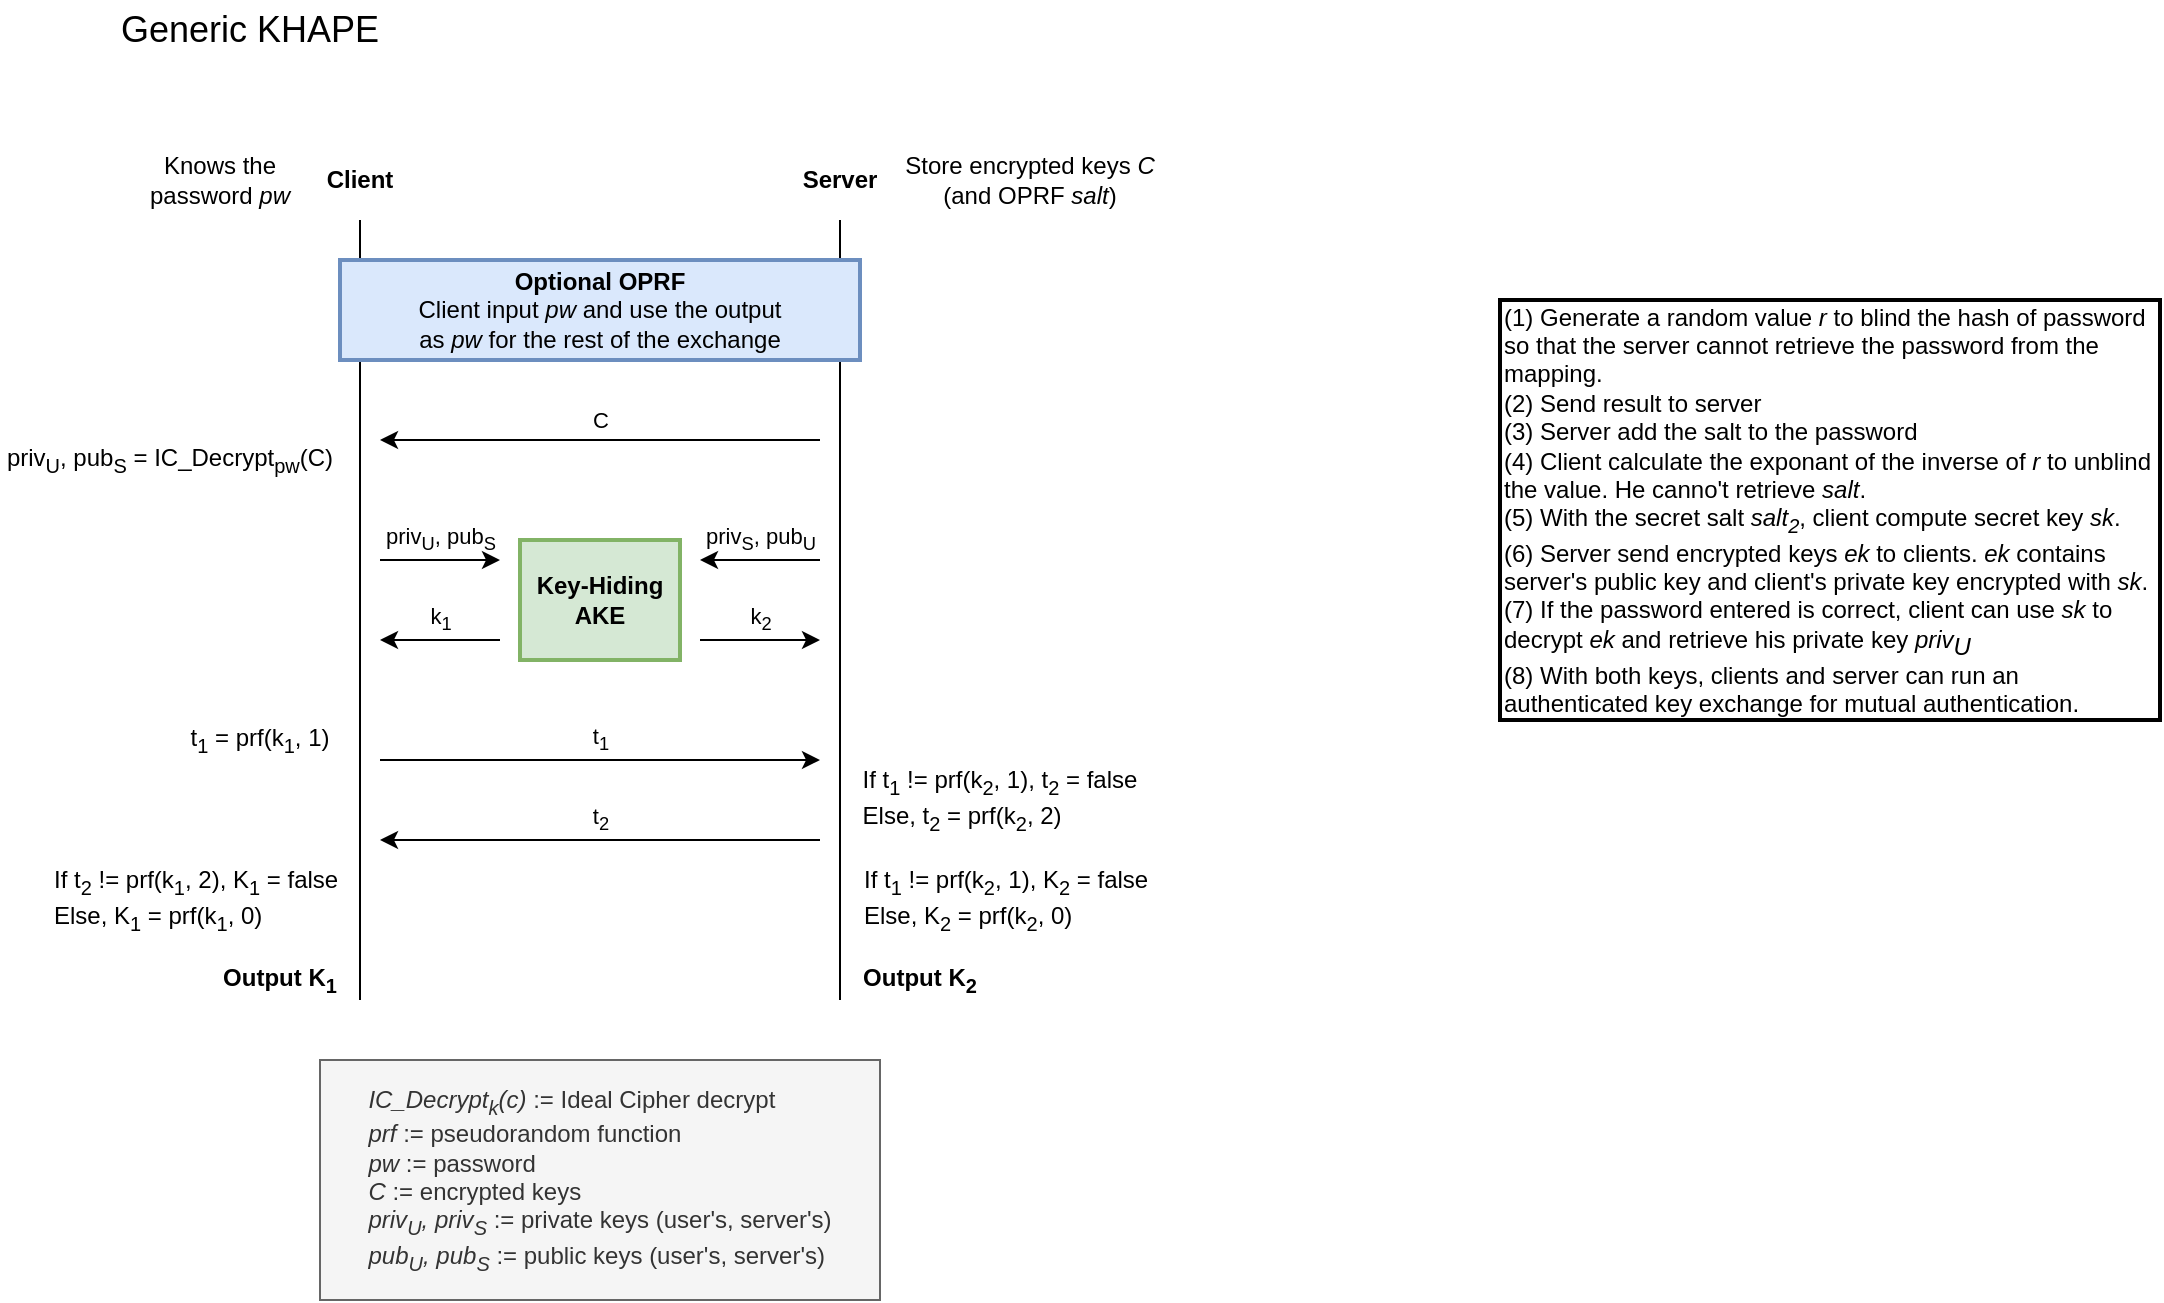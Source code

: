 <mxfile version="15.4.3" type="device"><diagram id="GMQf7CDMYMh30AXiEknU" name="Page-1"><mxGraphModel dx="813" dy="393" grid="1" gridSize="10" guides="1" tooltips="1" connect="1" arrows="1" fold="1" page="1" pageScale="1" pageWidth="827" pageHeight="1169" math="0" shadow="0"><root><mxCell id="0"/><mxCell id="1" parent="0"/><mxCell id="xmXwYealYvwKg53jB7kl-2" value="&lt;b&gt;Client&lt;/b&gt;" style="text;html=1;strokeColor=none;fillColor=none;align=center;verticalAlign=middle;whiteSpace=wrap;rounded=0;" parent="1" vertex="1"><mxGeometry x="210" y="210" width="60" height="20" as="geometry"/></mxCell><mxCell id="xmXwYealYvwKg53jB7kl-3" value="&lt;b&gt;Server&lt;/b&gt;" style="text;html=1;strokeColor=none;fillColor=none;align=center;verticalAlign=middle;whiteSpace=wrap;rounded=0;" parent="1" vertex="1"><mxGeometry x="450" y="210" width="60" height="20" as="geometry"/></mxCell><mxCell id="xmXwYealYvwKg53jB7kl-6" value="" style="endArrow=none;html=1;" parent="1" edge="1"><mxGeometry width="50" height="50" relative="1" as="geometry"><mxPoint x="240" y="630" as="sourcePoint"/><mxPoint x="240" y="240" as="targetPoint"/></mxGeometry></mxCell><mxCell id="xmXwYealYvwKg53jB7kl-10" value="C" style="endArrow=classic;html=1;labelBackgroundColor=none;" parent="1" edge="1"><mxGeometry y="-10" width="50" height="50" relative="1" as="geometry"><mxPoint x="470" y="350" as="sourcePoint"/><mxPoint x="250" y="350" as="targetPoint"/><mxPoint as="offset"/></mxGeometry></mxCell><mxCell id="xmXwYealYvwKg53jB7kl-11" value="" style="endArrow=none;html=1;" parent="1" edge="1"><mxGeometry width="50" height="50" relative="1" as="geometry"><mxPoint x="480" y="630" as="sourcePoint"/><mxPoint x="480" y="240" as="targetPoint"/></mxGeometry></mxCell><mxCell id="xmXwYealYvwKg53jB7kl-15" value="&lt;span style=&quot;font-family: helvetica; font-size: 12px; font-style: normal; font-weight: 400; letter-spacing: normal; text-align: center; text-indent: 0px; text-transform: none; word-spacing: 0px; display: inline; float: none;&quot;&gt;Store &lt;/span&gt;&lt;span style=&quot;font-family: helvetica; font-size: 12px; font-style: normal; font-weight: 400; letter-spacing: normal; text-align: center; text-indent: 0px; text-transform: none; word-spacing: 0px; display: inline; float: none;&quot;&gt;encrypted keys &lt;/span&gt;&lt;span style=&quot;font-family: helvetica; font-size: 12px; font-weight: 400; letter-spacing: normal; text-align: center; text-indent: 0px; text-transform: none; word-spacing: 0px; display: inline; float: none;&quot;&gt;&lt;i&gt;C &lt;/i&gt;(and OPRF &lt;i&gt;salt&lt;/i&gt;)&lt;/span&gt;" style="text;html=1;strokeColor=none;fillColor=none;align=center;verticalAlign=middle;whiteSpace=wrap;rounded=0;fontColor=#000000;labelBackgroundColor=none;" parent="1" vertex="1"><mxGeometry x="510" y="200" width="130" height="40" as="geometry"/></mxCell><mxCell id="xmXwYealYvwKg53jB7kl-16" value="Knows the password &lt;i&gt;pw&lt;/i&gt;" style="text;html=1;strokeColor=none;fillColor=none;align=center;verticalAlign=middle;whiteSpace=wrap;rounded=0;fontColor=#000000;" parent="1" vertex="1"><mxGeometry x="130" y="200" width="80" height="40" as="geometry"/></mxCell><mxCell id="xmXwYealYvwKg53jB7kl-21" value="&lt;b&gt;Key-Hiding AKE&lt;br&gt;&lt;/b&gt;" style="rounded=0;whiteSpace=wrap;html=1;fillColor=#d5e8d4;strokeColor=#82b366;strokeWidth=2;" parent="1" vertex="1"><mxGeometry x="320" y="400" width="80" height="60" as="geometry"/></mxCell><mxCell id="xmXwYealYvwKg53jB7kl-26" value="&lt;div style=&quot;text-align: left&quot;&gt;&lt;font style=&quot;font-size: 12px&quot;&gt;&lt;i&gt;IC_Decrypt&lt;sub&gt;k&lt;/sub&gt;(c)&lt;/i&gt; := Ideal Cipher decrypt&lt;/font&gt;&lt;/div&gt;&lt;div style=&quot;text-align: left&quot;&gt;&lt;i&gt;prf&lt;/i&gt;&amp;nbsp;:= pseudorandom function&lt;/div&gt;&lt;div style=&quot;text-align: left&quot;&gt;&lt;i&gt;pw&lt;/i&gt;&amp;nbsp;:= password&lt;/div&gt;&lt;div style=&quot;text-align: left&quot;&gt;&lt;font style=&quot;font-size: 12px&quot;&gt;&lt;i&gt;C&lt;/i&gt; := encrypted keys&lt;/font&gt;&lt;/div&gt;&lt;div style=&quot;text-align: left&quot;&gt;&lt;font style=&quot;font-size: 12px&quot;&gt;&lt;i&gt;&lt;span&gt;priv&lt;/span&gt;&lt;sub&gt;U&lt;/sub&gt;&lt;span&gt;, priv&lt;/span&gt;&lt;sub&gt;S&lt;/sub&gt;&lt;/i&gt;&amp;nbsp;:= private keys (user's, server's)&lt;/font&gt;&lt;/div&gt;&lt;div style=&quot;text-align: left&quot;&gt;&lt;font style=&quot;font-size: 12px&quot;&gt;&lt;i&gt;pub&lt;sub&gt;U&lt;/sub&gt;, pub&lt;sub&gt;S&lt;/sub&gt;&lt;/i&gt;&amp;nbsp;:= public keys (user's, server's)&lt;/font&gt;&lt;/div&gt;" style="rounded=0;whiteSpace=wrap;html=1;shadow=0;fontColor=#333333;strokeColor=#666666;strokeWidth=1;fillColor=#f5f5f5;" parent="1" vertex="1"><mxGeometry x="220" y="660" width="280" height="120" as="geometry"/></mxCell><mxCell id="xmXwYealYvwKg53jB7kl-27" value="(1) Generate a random value &lt;i&gt;r&lt;/i&gt;&amp;nbsp;to blind the hash of password so that the server cannot retrieve the password from the mapping.&lt;br&gt;(2) Send result to server&lt;br&gt;(3) Server add the salt to the password&lt;br&gt;(4) Client calculate the exponant of the inverse of &lt;i&gt;r&lt;/i&gt;&amp;nbsp;to unblind the value. He canno't retrieve &lt;i&gt;salt&lt;/i&gt;.&lt;br&gt;(5) With the secret salt &lt;i&gt;salt&lt;sub&gt;2&lt;/sub&gt;&lt;/i&gt;, client compute secret key &lt;i&gt;sk&lt;/i&gt;.&lt;br&gt;(6) Server send encrypted keys &lt;i&gt;ek&lt;/i&gt; to clients. &lt;i&gt;ek&lt;/i&gt;&amp;nbsp;contains server's public key and client's private key encrypted with &lt;i&gt;sk&lt;/i&gt;.&lt;br&gt;(7) If the password entered is correct, client can use &lt;i&gt;sk&lt;/i&gt;&amp;nbsp;to decrypt &lt;i&gt;ek&lt;/i&gt;&amp;nbsp;and retrieve his private key &lt;i&gt;priv&lt;/i&gt;&lt;i style=&quot;vertical-align: sub&quot;&gt;U&lt;br&gt;&lt;/i&gt;(8) With both keys, clients and server can run an authenticated key exchange for mutual authentication." style="rounded=0;whiteSpace=wrap;html=1;shadow=0;fontColor=#000000;strokeColor=default;strokeWidth=2;fillColor=none;gradientColor=none;align=left;" parent="1" vertex="1"><mxGeometry x="810" y="280" width="330" height="210" as="geometry"/></mxCell><mxCell id="fjHoqWiYjhXawwvkQHAb-1" value="&lt;font style=&quot;font-size: 18px&quot;&gt;Generic KHAPE&lt;/font&gt;" style="text;html=1;strokeColor=none;fillColor=none;align=center;verticalAlign=middle;whiteSpace=wrap;rounded=0;" parent="1" vertex="1"><mxGeometry x="80" y="130" width="210" height="30" as="geometry"/></mxCell><mxCell id="7SL9C98AEx_IJNcgMyFH-2" value="priv&lt;sub&gt;U&lt;/sub&gt;, pub&lt;sub&gt;S&lt;/sub&gt; = IC_Decrypt&lt;sub&gt;pw&lt;/sub&gt;(C)" style="text;html=1;strokeColor=none;fillColor=none;align=center;verticalAlign=middle;whiteSpace=wrap;rounded=0;" vertex="1" parent="1"><mxGeometry x="60" y="350" width="170" height="20" as="geometry"/></mxCell><mxCell id="7SL9C98AEx_IJNcgMyFH-3" value="priv&lt;sub&gt;U&lt;/sub&gt;, pub&lt;sub&gt;S&lt;/sub&gt;" style="endArrow=classic;html=1;labelBackgroundColor=none;" edge="1" parent="1"><mxGeometry y="10" width="50" height="50" relative="1" as="geometry"><mxPoint x="250" y="410" as="sourcePoint"/><mxPoint x="310" y="410" as="targetPoint"/><mxPoint as="offset"/></mxGeometry></mxCell><mxCell id="7SL9C98AEx_IJNcgMyFH-4" value="priv&lt;sub&gt;S&lt;/sub&gt;, pub&lt;sub&gt;U&lt;/sub&gt;" style="endArrow=classic;html=1;labelBackgroundColor=none;" edge="1" parent="1"><mxGeometry y="-10" width="50" height="50" relative="1" as="geometry"><mxPoint x="470" y="410" as="sourcePoint"/><mxPoint x="410" y="410" as="targetPoint"/><mxPoint as="offset"/></mxGeometry></mxCell><mxCell id="7SL9C98AEx_IJNcgMyFH-5" value="k&lt;sub&gt;2&lt;/sub&gt;" style="endArrow=classic;html=1;labelBackgroundColor=none;" edge="1" parent="1"><mxGeometry y="10" width="50" height="50" relative="1" as="geometry"><mxPoint x="410" y="450" as="sourcePoint"/><mxPoint x="470" y="450.0" as="targetPoint"/><mxPoint as="offset"/></mxGeometry></mxCell><mxCell id="7SL9C98AEx_IJNcgMyFH-6" value="k&lt;sub&gt;1&lt;/sub&gt;" style="endArrow=classic;html=1;labelBackgroundColor=none;" edge="1" parent="1"><mxGeometry y="-10" width="50" height="50" relative="1" as="geometry"><mxPoint x="310" y="450" as="sourcePoint"/><mxPoint x="250" y="450.0" as="targetPoint"/><mxPoint as="offset"/></mxGeometry></mxCell><mxCell id="7SL9C98AEx_IJNcgMyFH-7" value="t&lt;sub&gt;1&lt;/sub&gt;" style="endArrow=classic;html=1;labelBackgroundColor=none;" edge="1" parent="1"><mxGeometry y="10" width="50" height="50" relative="1" as="geometry"><mxPoint x="250" y="510" as="sourcePoint"/><mxPoint x="470" y="510" as="targetPoint"/><mxPoint as="offset"/></mxGeometry></mxCell><mxCell id="7SL9C98AEx_IJNcgMyFH-8" value="t&lt;sub&gt;1&lt;/sub&gt; = prf(k&lt;sub&gt;1&lt;/sub&gt;, 1)" style="text;html=1;strokeColor=none;fillColor=none;align=center;verticalAlign=middle;whiteSpace=wrap;rounded=0;" vertex="1" parent="1"><mxGeometry x="150" y="490" width="80" height="20" as="geometry"/></mxCell><mxCell id="7SL9C98AEx_IJNcgMyFH-9" value="If t&lt;sub&gt;1&lt;/sub&gt;&amp;nbsp;!= prf(k&lt;sub&gt;2&lt;/sub&gt;, 1), t&lt;sub&gt;2&lt;/sub&gt; = false&lt;br&gt;&lt;div style=&quot;text-align: left&quot;&gt;&lt;span&gt;Else, t&lt;/span&gt;&lt;sub&gt;2&lt;/sub&gt;&lt;span&gt; = prf(k&lt;/span&gt;&lt;sub&gt;2&lt;/sub&gt;&lt;span&gt;, 2)&lt;/span&gt;&lt;/div&gt;" style="text;html=1;strokeColor=none;fillColor=none;align=center;verticalAlign=middle;whiteSpace=wrap;rounded=0;" vertex="1" parent="1"><mxGeometry x="490" y="510" width="140" height="40" as="geometry"/></mxCell><mxCell id="7SL9C98AEx_IJNcgMyFH-10" value="t&lt;sub&gt;2&lt;/sub&gt;" style="endArrow=classic;html=1;labelBackgroundColor=none;" edge="1" parent="1"><mxGeometry y="-10" width="50" height="50" relative="1" as="geometry"><mxPoint x="470" y="550" as="sourcePoint"/><mxPoint x="250" y="550" as="targetPoint"/><mxPoint as="offset"/></mxGeometry></mxCell><mxCell id="7SL9C98AEx_IJNcgMyFH-11" value="If t&lt;sub&gt;2&lt;/sub&gt;&amp;nbsp;!= prf(k&lt;sub&gt;1&lt;/sub&gt;, 2), K&lt;sub&gt;1&lt;/sub&gt;&amp;nbsp;= false&lt;br&gt;Else, K&lt;sub&gt;1&lt;/sub&gt; = prf(k&lt;sub&gt;1&lt;/sub&gt;, 0)" style="text;html=1;strokeColor=none;fillColor=none;align=left;verticalAlign=middle;whiteSpace=wrap;rounded=0;" vertex="1" parent="1"><mxGeometry x="85" y="560" width="145" height="40" as="geometry"/></mxCell><mxCell id="7SL9C98AEx_IJNcgMyFH-13" value="&lt;b&gt;Optional OPRF&lt;/b&gt;&lt;br&gt;Client input &lt;i&gt;pw&lt;/i&gt;&amp;nbsp;and use the output &lt;br&gt;as&amp;nbsp;&lt;i&gt;pw&lt;/i&gt;&amp;nbsp;for the rest of the exchange" style="rounded=0;whiteSpace=wrap;html=1;fillColor=#dae8fc;strokeColor=#6c8ebf;strokeWidth=2;" vertex="1" parent="1"><mxGeometry x="230" y="260" width="260" height="50" as="geometry"/></mxCell><mxCell id="7SL9C98AEx_IJNcgMyFH-14" value="If t&lt;sub&gt;1&lt;/sub&gt;&amp;nbsp;!= prf(k&lt;sub&gt;2&lt;/sub&gt;, 1), K&lt;sub&gt;2&lt;/sub&gt; = false&lt;br&gt;&lt;div style=&quot;&quot;&gt;&lt;span&gt;Else, K&lt;/span&gt;&lt;sub&gt;2&lt;/sub&gt;&lt;span&gt; = prf(k&lt;/span&gt;&lt;sub&gt;2&lt;/sub&gt;&lt;span&gt;, 0)&lt;/span&gt;&lt;/div&gt;" style="text;html=1;strokeColor=none;fillColor=none;align=left;verticalAlign=middle;whiteSpace=wrap;rounded=0;" vertex="1" parent="1"><mxGeometry x="490" y="560" width="150" height="40" as="geometry"/></mxCell><mxCell id="7SL9C98AEx_IJNcgMyFH-16" value="Output K&lt;sub&gt;1&lt;/sub&gt;" style="text;html=1;strokeColor=none;fillColor=none;align=center;verticalAlign=middle;whiteSpace=wrap;rounded=0;fontStyle=1" vertex="1" parent="1"><mxGeometry x="170" y="610" width="60" height="20" as="geometry"/></mxCell><mxCell id="7SL9C98AEx_IJNcgMyFH-17" value="Output K&lt;sub&gt;2&lt;/sub&gt;" style="text;html=1;strokeColor=none;fillColor=none;align=center;verticalAlign=middle;whiteSpace=wrap;rounded=0;fontStyle=1" vertex="1" parent="1"><mxGeometry x="490" y="610" width="60" height="20" as="geometry"/></mxCell></root></mxGraphModel></diagram></mxfile>